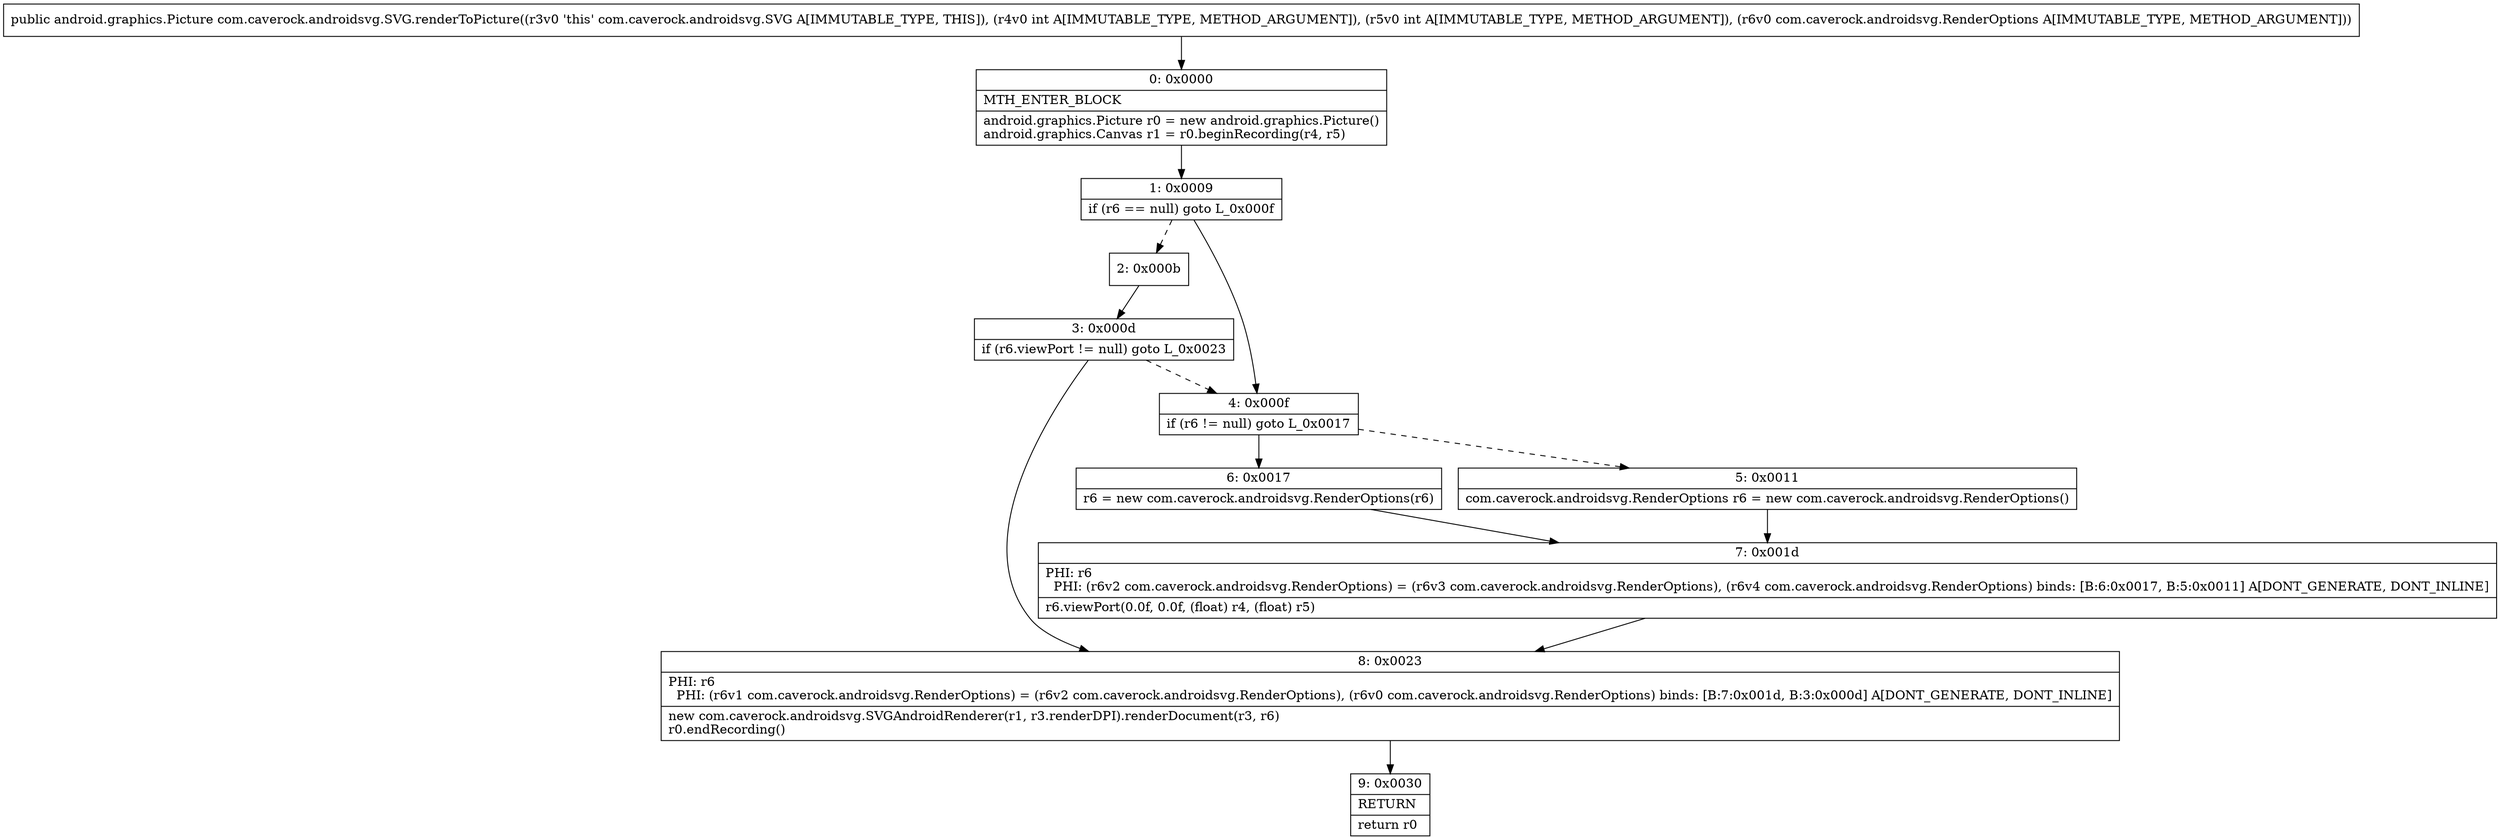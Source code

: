 digraph "CFG forcom.caverock.androidsvg.SVG.renderToPicture(IILcom\/caverock\/androidsvg\/RenderOptions;)Landroid\/graphics\/Picture;" {
Node_0 [shape=record,label="{0\:\ 0x0000|MTH_ENTER_BLOCK\l|android.graphics.Picture r0 = new android.graphics.Picture()\landroid.graphics.Canvas r1 = r0.beginRecording(r4, r5)\l}"];
Node_1 [shape=record,label="{1\:\ 0x0009|if (r6 == null) goto L_0x000f\l}"];
Node_2 [shape=record,label="{2\:\ 0x000b}"];
Node_3 [shape=record,label="{3\:\ 0x000d|if (r6.viewPort != null) goto L_0x0023\l}"];
Node_4 [shape=record,label="{4\:\ 0x000f|if (r6 != null) goto L_0x0017\l}"];
Node_5 [shape=record,label="{5\:\ 0x0011|com.caverock.androidsvg.RenderOptions r6 = new com.caverock.androidsvg.RenderOptions()\l}"];
Node_6 [shape=record,label="{6\:\ 0x0017|r6 = new com.caverock.androidsvg.RenderOptions(r6)\l}"];
Node_7 [shape=record,label="{7\:\ 0x001d|PHI: r6 \l  PHI: (r6v2 com.caverock.androidsvg.RenderOptions) = (r6v3 com.caverock.androidsvg.RenderOptions), (r6v4 com.caverock.androidsvg.RenderOptions) binds: [B:6:0x0017, B:5:0x0011] A[DONT_GENERATE, DONT_INLINE]\l|r6.viewPort(0.0f, 0.0f, (float) r4, (float) r5)\l}"];
Node_8 [shape=record,label="{8\:\ 0x0023|PHI: r6 \l  PHI: (r6v1 com.caverock.androidsvg.RenderOptions) = (r6v2 com.caverock.androidsvg.RenderOptions), (r6v0 com.caverock.androidsvg.RenderOptions) binds: [B:7:0x001d, B:3:0x000d] A[DONT_GENERATE, DONT_INLINE]\l|new com.caverock.androidsvg.SVGAndroidRenderer(r1, r3.renderDPI).renderDocument(r3, r6)\lr0.endRecording()\l}"];
Node_9 [shape=record,label="{9\:\ 0x0030|RETURN\l|return r0\l}"];
MethodNode[shape=record,label="{public android.graphics.Picture com.caverock.androidsvg.SVG.renderToPicture((r3v0 'this' com.caverock.androidsvg.SVG A[IMMUTABLE_TYPE, THIS]), (r4v0 int A[IMMUTABLE_TYPE, METHOD_ARGUMENT]), (r5v0 int A[IMMUTABLE_TYPE, METHOD_ARGUMENT]), (r6v0 com.caverock.androidsvg.RenderOptions A[IMMUTABLE_TYPE, METHOD_ARGUMENT])) }"];
MethodNode -> Node_0;
Node_0 -> Node_1;
Node_1 -> Node_2[style=dashed];
Node_1 -> Node_4;
Node_2 -> Node_3;
Node_3 -> Node_4[style=dashed];
Node_3 -> Node_8;
Node_4 -> Node_5[style=dashed];
Node_4 -> Node_6;
Node_5 -> Node_7;
Node_6 -> Node_7;
Node_7 -> Node_8;
Node_8 -> Node_9;
}

